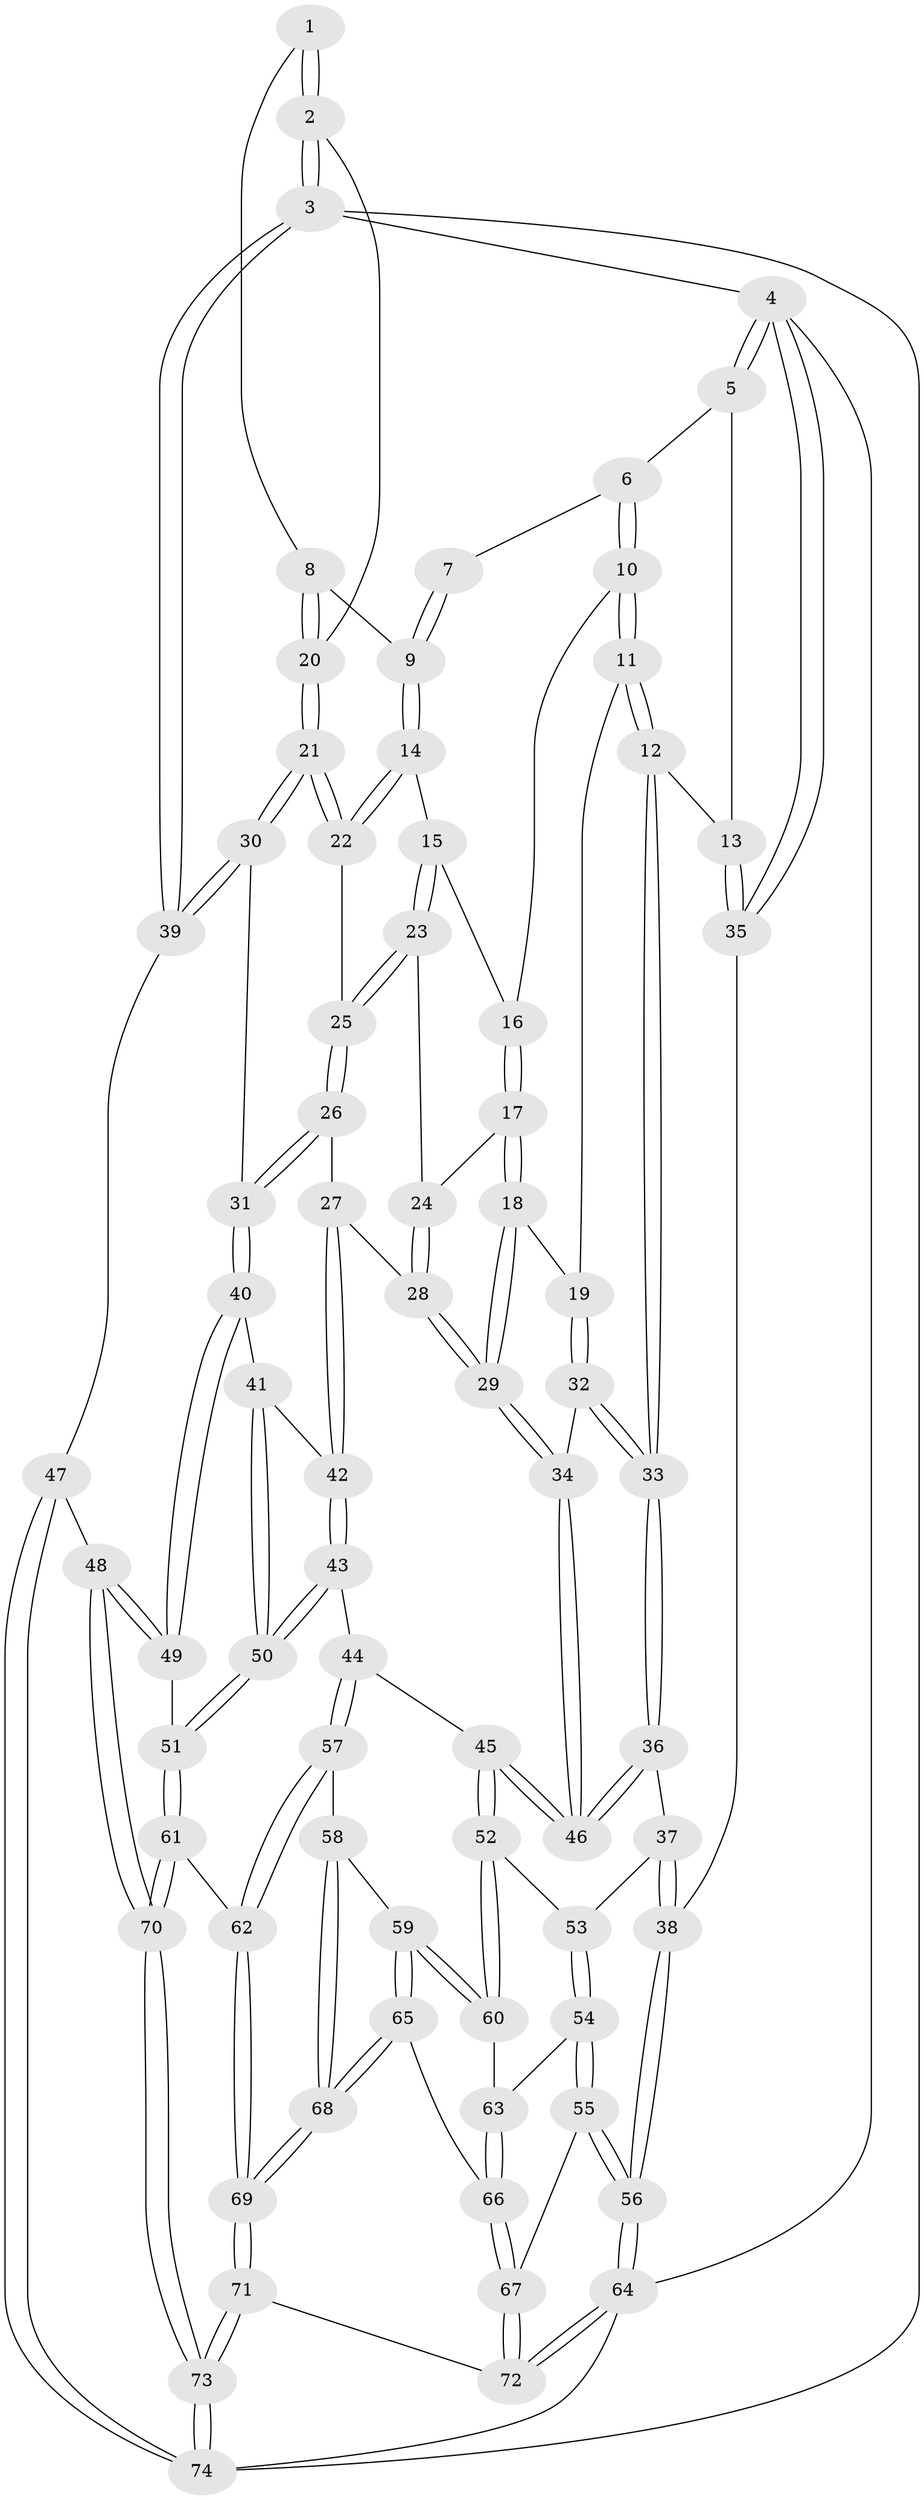 // Generated by graph-tools (version 1.1) at 2025/00/03/09/25 05:00:24]
// undirected, 74 vertices, 182 edges
graph export_dot {
graph [start="1"]
  node [color=gray90,style=filled];
  1 [pos="+0.7240088277132952+0"];
  2 [pos="+1+0"];
  3 [pos="+1+0"];
  4 [pos="+0+0"];
  5 [pos="+0.13362151542733186+0"];
  6 [pos="+0.2228120552871743+0"];
  7 [pos="+0.5155296314498804+0"];
  8 [pos="+0.7510785293675598+0.11541439614522812"];
  9 [pos="+0.574283932388571+0.1222186435074577"];
  10 [pos="+0.23606255949345387+0"];
  11 [pos="+0.16804842899975456+0.24121436907279054"];
  12 [pos="+0.031424911683107286+0.307113624586999"];
  13 [pos="+0+0.3070568701798661"];
  14 [pos="+0.5552694945387127+0.15555679032956332"];
  15 [pos="+0.5337184284230055+0.17508615105120437"];
  16 [pos="+0.372231797957567+0.11348284283391938"];
  17 [pos="+0.37751471956662935+0.28282802933691287"];
  18 [pos="+0.3362610612320343+0.3140114194715487"];
  19 [pos="+0.27770538019211105+0.3327442140825629"];
  20 [pos="+0.8183308176527342+0.20645958523004584"];
  21 [pos="+0.8297671023812304+0.30057459013876137"];
  22 [pos="+0.7501396394942492+0.2909125761521989"];
  23 [pos="+0.5244782529213667+0.23167993803382125"];
  24 [pos="+0.45562298488670827+0.28641159021386536"];
  25 [pos="+0.5997813972005672+0.3047361783170074"];
  26 [pos="+0.5605000868690079+0.3833338541006821"];
  27 [pos="+0.5348734192163968+0.4145838149942826"];
  28 [pos="+0.5128160106884837+0.41932322613255335"];
  29 [pos="+0.47049726852010126+0.4624707321424433"];
  30 [pos="+0.8843796371778747+0.3846258687532341"];
  31 [pos="+0.8747843771856606+0.39571125734205986"];
  32 [pos="+0.26972823118169453+0.4056720959157919"];
  33 [pos="+0.17017346614129567+0.5277873864233346"];
  34 [pos="+0.43865960652968794+0.5314881085295816"];
  35 [pos="+0+0.3266578492285554"];
  36 [pos="+0.1655119900617941+0.5540095755139384"];
  37 [pos="+0.16307305797434174+0.5575115527862076"];
  38 [pos="+0+0.5598320052810679"];
  39 [pos="+1+0.4067570217450748"];
  40 [pos="+0.8635808529472424+0.41037082438396577"];
  41 [pos="+0.8344738527229829+0.43457258536538895"];
  42 [pos="+0.6972114772220086+0.5087600969098285"];
  43 [pos="+0.6136778991771049+0.627853367218139"];
  44 [pos="+0.5428871181543093+0.6401907073231484"];
  45 [pos="+0.45103136303572816+0.6084932401815604"];
  46 [pos="+0.43996241299634226+0.5851915771391797"];
  47 [pos="+1+0.8213512147491475"];
  48 [pos="+0.9271209475852846+0.7982024900499199"];
  49 [pos="+0.8936045533191533+0.7834300803059517"];
  50 [pos="+0.7585106388762453+0.7711652055069222"];
  51 [pos="+0.7607915744267463+0.775344709673177"];
  52 [pos="+0.3789942416276077+0.707163042021813"];
  53 [pos="+0.1706897142762611+0.6353145587390969"];
  54 [pos="+0.1420609068583526+0.7407032848511415"];
  55 [pos="+0.04256480160575309+0.8812413421818881"];
  56 [pos="+0+1"];
  57 [pos="+0.5470911182042979+0.8269769571922724"];
  58 [pos="+0.5146255316574901+0.8355675104256132"];
  59 [pos="+0.45045305583785056+0.8118472327136871"];
  60 [pos="+0.37891903352231154+0.7074703428963287"];
  61 [pos="+0.6889564592851002+0.8705452914678631"];
  62 [pos="+0.5850603248599759+0.8513689838696155"];
  63 [pos="+0.3317083161700737+0.7665573566759147"];
  64 [pos="+0+1"];
  65 [pos="+0.379434575186112+0.8809471998196352"];
  66 [pos="+0.3161858171663259+0.8753195443340415"];
  67 [pos="+0.300764366057171+0.8895686454413081"];
  68 [pos="+0.45176836715426144+0.9297552319324659"];
  69 [pos="+0.48341329188170645+1"];
  70 [pos="+0.7348383347128382+1"];
  71 [pos="+0.4830855995299769+1"];
  72 [pos="+0.3757826140133192+1"];
  73 [pos="+0.7334155623557268+1"];
  74 [pos="+1+1"];
  1 -- 2;
  1 -- 2;
  1 -- 8;
  2 -- 3;
  2 -- 3;
  2 -- 20;
  3 -- 4;
  3 -- 39;
  3 -- 39;
  3 -- 74;
  4 -- 5;
  4 -- 5;
  4 -- 35;
  4 -- 35;
  4 -- 64;
  5 -- 6;
  5 -- 13;
  6 -- 7;
  6 -- 10;
  6 -- 10;
  7 -- 9;
  7 -- 9;
  8 -- 9;
  8 -- 20;
  8 -- 20;
  9 -- 14;
  9 -- 14;
  10 -- 11;
  10 -- 11;
  10 -- 16;
  11 -- 12;
  11 -- 12;
  11 -- 19;
  12 -- 13;
  12 -- 33;
  12 -- 33;
  13 -- 35;
  13 -- 35;
  14 -- 15;
  14 -- 22;
  14 -- 22;
  15 -- 16;
  15 -- 23;
  15 -- 23;
  16 -- 17;
  16 -- 17;
  17 -- 18;
  17 -- 18;
  17 -- 24;
  18 -- 19;
  18 -- 29;
  18 -- 29;
  19 -- 32;
  19 -- 32;
  20 -- 21;
  20 -- 21;
  21 -- 22;
  21 -- 22;
  21 -- 30;
  21 -- 30;
  22 -- 25;
  23 -- 24;
  23 -- 25;
  23 -- 25;
  24 -- 28;
  24 -- 28;
  25 -- 26;
  25 -- 26;
  26 -- 27;
  26 -- 31;
  26 -- 31;
  27 -- 28;
  27 -- 42;
  27 -- 42;
  28 -- 29;
  28 -- 29;
  29 -- 34;
  29 -- 34;
  30 -- 31;
  30 -- 39;
  30 -- 39;
  31 -- 40;
  31 -- 40;
  32 -- 33;
  32 -- 33;
  32 -- 34;
  33 -- 36;
  33 -- 36;
  34 -- 46;
  34 -- 46;
  35 -- 38;
  36 -- 37;
  36 -- 46;
  36 -- 46;
  37 -- 38;
  37 -- 38;
  37 -- 53;
  38 -- 56;
  38 -- 56;
  39 -- 47;
  40 -- 41;
  40 -- 49;
  40 -- 49;
  41 -- 42;
  41 -- 50;
  41 -- 50;
  42 -- 43;
  42 -- 43;
  43 -- 44;
  43 -- 50;
  43 -- 50;
  44 -- 45;
  44 -- 57;
  44 -- 57;
  45 -- 46;
  45 -- 46;
  45 -- 52;
  45 -- 52;
  47 -- 48;
  47 -- 74;
  47 -- 74;
  48 -- 49;
  48 -- 49;
  48 -- 70;
  48 -- 70;
  49 -- 51;
  50 -- 51;
  50 -- 51;
  51 -- 61;
  51 -- 61;
  52 -- 53;
  52 -- 60;
  52 -- 60;
  53 -- 54;
  53 -- 54;
  54 -- 55;
  54 -- 55;
  54 -- 63;
  55 -- 56;
  55 -- 56;
  55 -- 67;
  56 -- 64;
  56 -- 64;
  57 -- 58;
  57 -- 62;
  57 -- 62;
  58 -- 59;
  58 -- 68;
  58 -- 68;
  59 -- 60;
  59 -- 60;
  59 -- 65;
  59 -- 65;
  60 -- 63;
  61 -- 62;
  61 -- 70;
  61 -- 70;
  62 -- 69;
  62 -- 69;
  63 -- 66;
  63 -- 66;
  64 -- 72;
  64 -- 72;
  64 -- 74;
  65 -- 66;
  65 -- 68;
  65 -- 68;
  66 -- 67;
  66 -- 67;
  67 -- 72;
  67 -- 72;
  68 -- 69;
  68 -- 69;
  69 -- 71;
  69 -- 71;
  70 -- 73;
  70 -- 73;
  71 -- 72;
  71 -- 73;
  71 -- 73;
  73 -- 74;
  73 -- 74;
}
